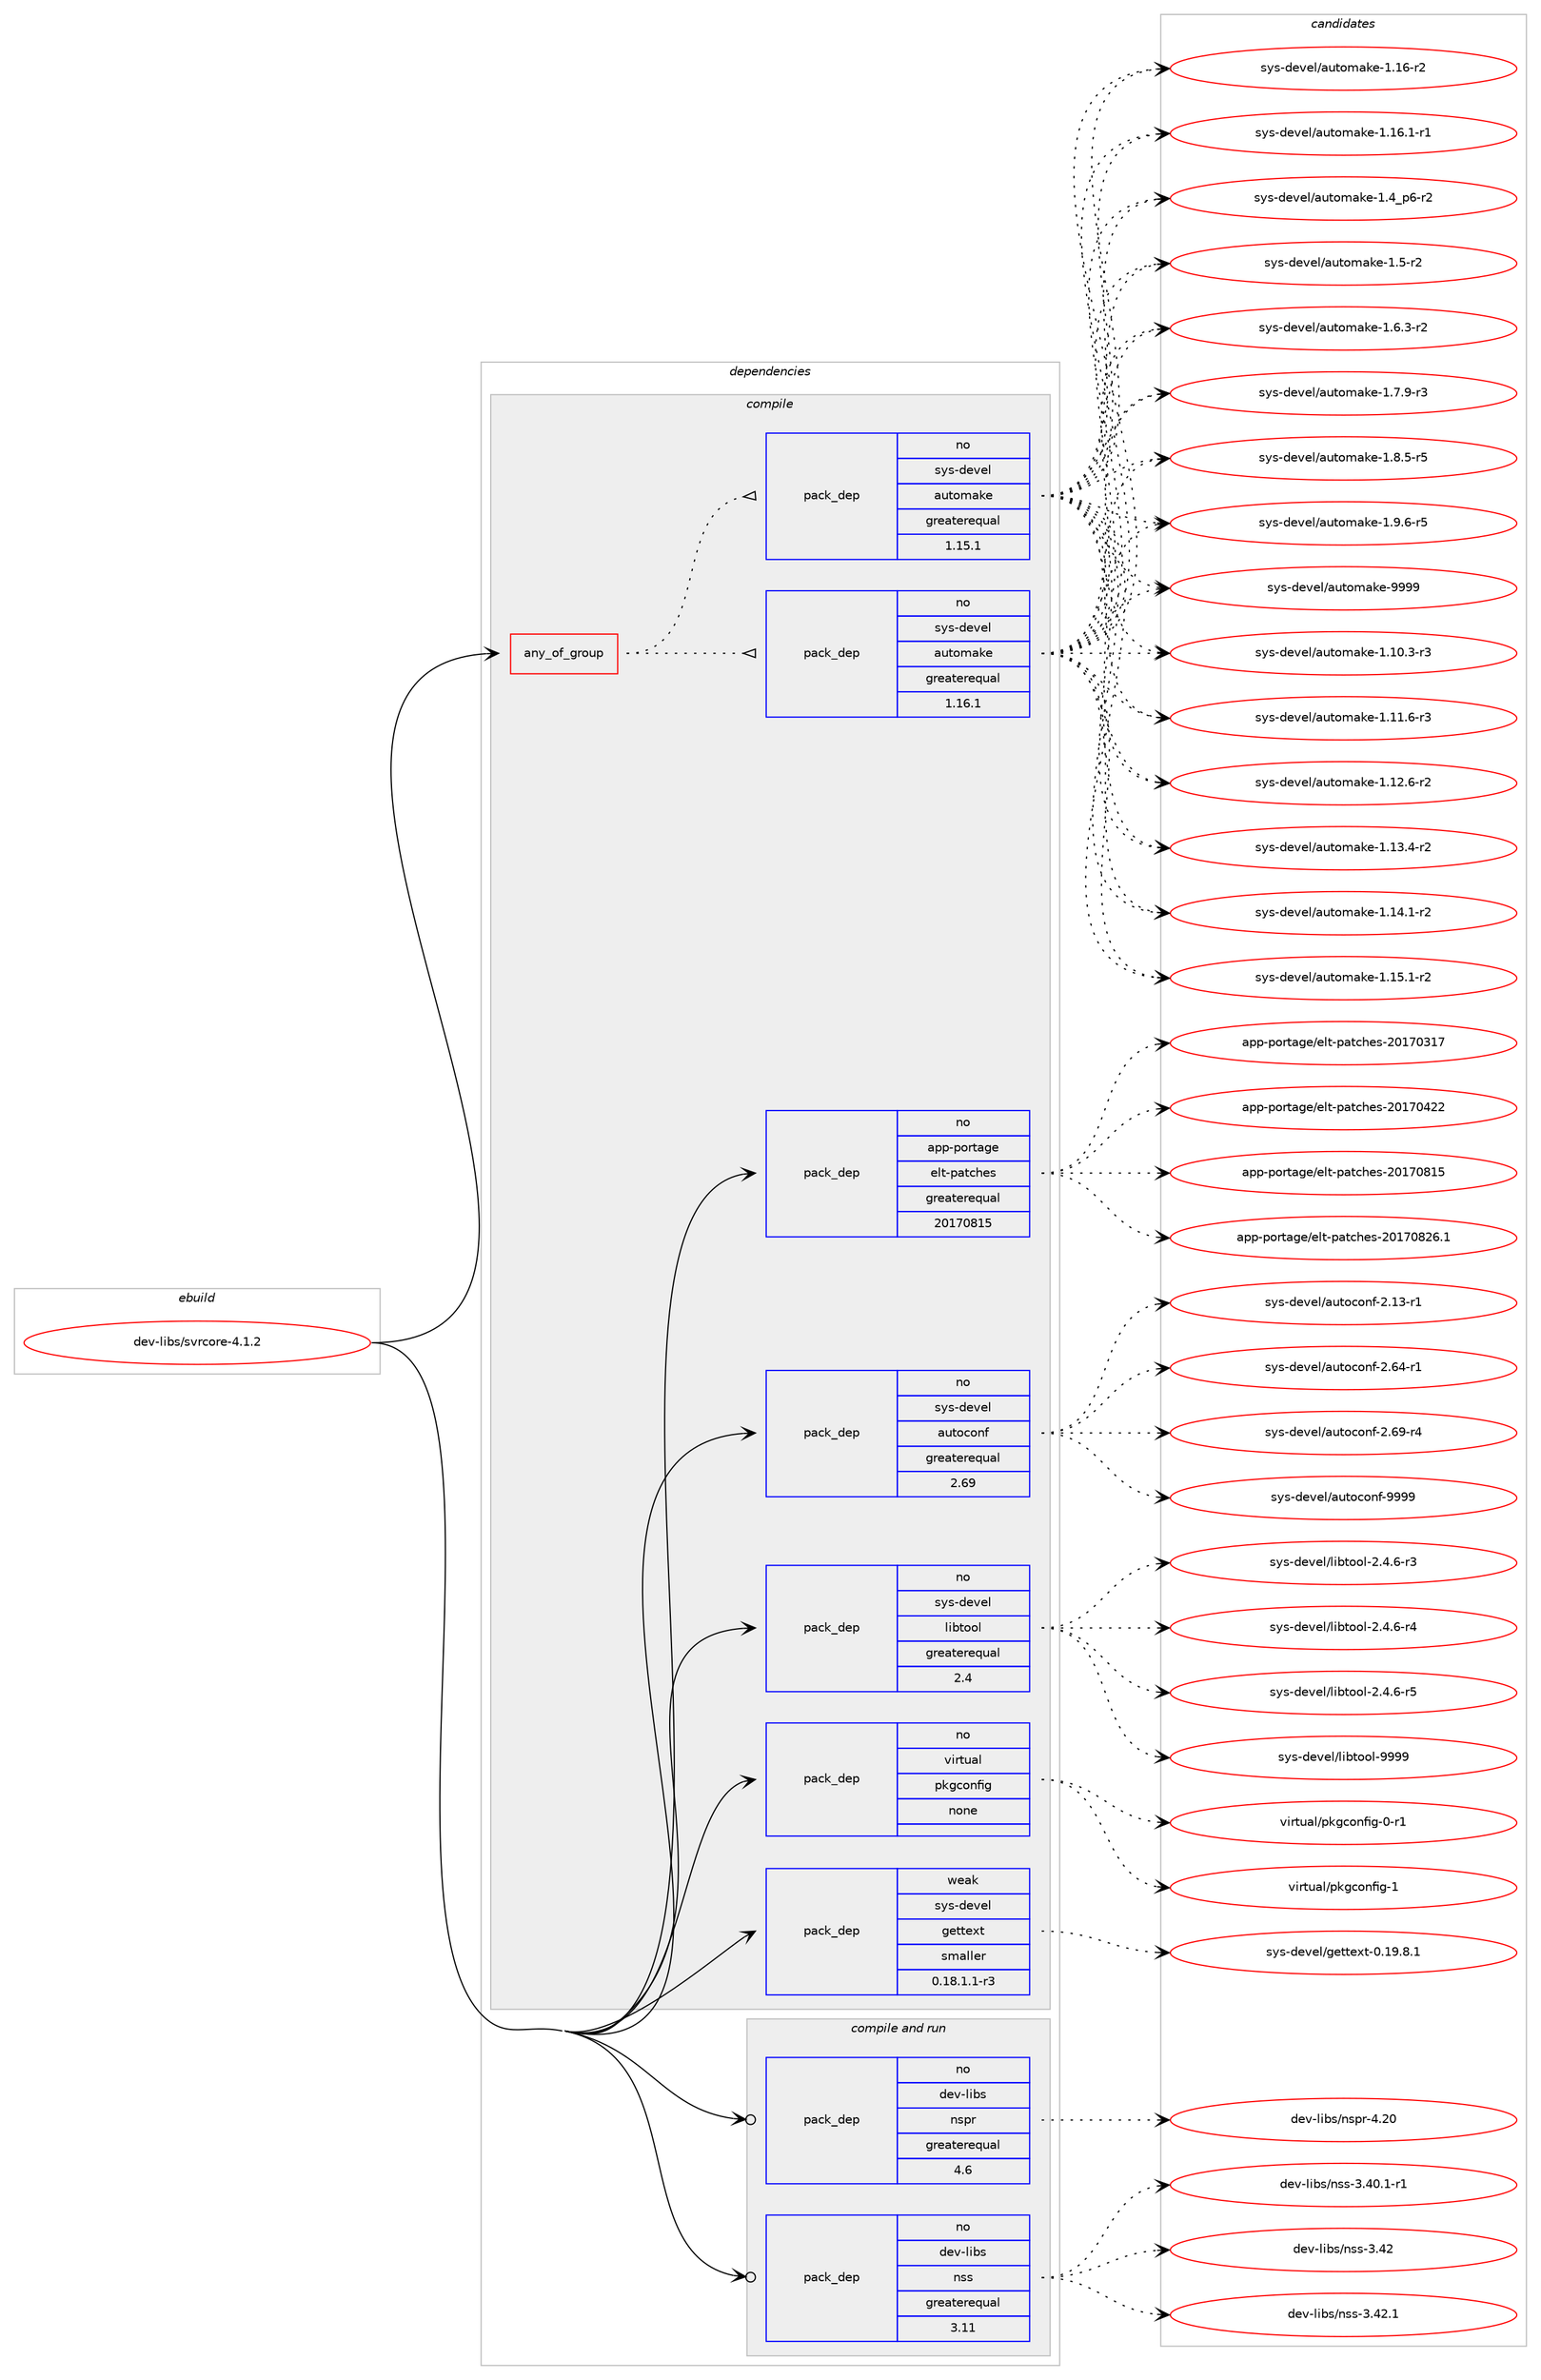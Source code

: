 digraph prolog {

# *************
# Graph options
# *************

newrank=true;
concentrate=true;
compound=true;
graph [rankdir=LR,fontname=Helvetica,fontsize=10,ranksep=1.5];#, ranksep=2.5, nodesep=0.2];
edge  [arrowhead=vee];
node  [fontname=Helvetica,fontsize=10];

# **********
# The ebuild
# **********

subgraph cluster_leftcol {
color=gray;
rank=same;
label=<<i>ebuild</i>>;
id [label="dev-libs/svrcore-4.1.2", color=red, width=4, href="../dev-libs/svrcore-4.1.2.svg"];
}

# ****************
# The dependencies
# ****************

subgraph cluster_midcol {
color=gray;
label=<<i>dependencies</i>>;
subgraph cluster_compile {
fillcolor="#eeeeee";
style=filled;
label=<<i>compile</i>>;
subgraph any22412 {
dependency1372075 [label=<<TABLE BORDER="0" CELLBORDER="1" CELLSPACING="0" CELLPADDING="4"><TR><TD CELLPADDING="10">any_of_group</TD></TR></TABLE>>, shape=none, color=red];subgraph pack982140 {
dependency1372076 [label=<<TABLE BORDER="0" CELLBORDER="1" CELLSPACING="0" CELLPADDING="4" WIDTH="220"><TR><TD ROWSPAN="6" CELLPADDING="30">pack_dep</TD></TR><TR><TD WIDTH="110">no</TD></TR><TR><TD>sys-devel</TD></TR><TR><TD>automake</TD></TR><TR><TD>greaterequal</TD></TR><TR><TD>1.16.1</TD></TR></TABLE>>, shape=none, color=blue];
}
dependency1372075:e -> dependency1372076:w [weight=20,style="dotted",arrowhead="oinv"];
subgraph pack982141 {
dependency1372077 [label=<<TABLE BORDER="0" CELLBORDER="1" CELLSPACING="0" CELLPADDING="4" WIDTH="220"><TR><TD ROWSPAN="6" CELLPADDING="30">pack_dep</TD></TR><TR><TD WIDTH="110">no</TD></TR><TR><TD>sys-devel</TD></TR><TR><TD>automake</TD></TR><TR><TD>greaterequal</TD></TR><TR><TD>1.15.1</TD></TR></TABLE>>, shape=none, color=blue];
}
dependency1372075:e -> dependency1372077:w [weight=20,style="dotted",arrowhead="oinv"];
}
id:e -> dependency1372075:w [weight=20,style="solid",arrowhead="vee"];
subgraph pack982142 {
dependency1372078 [label=<<TABLE BORDER="0" CELLBORDER="1" CELLSPACING="0" CELLPADDING="4" WIDTH="220"><TR><TD ROWSPAN="6" CELLPADDING="30">pack_dep</TD></TR><TR><TD WIDTH="110">no</TD></TR><TR><TD>app-portage</TD></TR><TR><TD>elt-patches</TD></TR><TR><TD>greaterequal</TD></TR><TR><TD>20170815</TD></TR></TABLE>>, shape=none, color=blue];
}
id:e -> dependency1372078:w [weight=20,style="solid",arrowhead="vee"];
subgraph pack982143 {
dependency1372079 [label=<<TABLE BORDER="0" CELLBORDER="1" CELLSPACING="0" CELLPADDING="4" WIDTH="220"><TR><TD ROWSPAN="6" CELLPADDING="30">pack_dep</TD></TR><TR><TD WIDTH="110">no</TD></TR><TR><TD>sys-devel</TD></TR><TR><TD>autoconf</TD></TR><TR><TD>greaterequal</TD></TR><TR><TD>2.69</TD></TR></TABLE>>, shape=none, color=blue];
}
id:e -> dependency1372079:w [weight=20,style="solid",arrowhead="vee"];
subgraph pack982144 {
dependency1372080 [label=<<TABLE BORDER="0" CELLBORDER="1" CELLSPACING="0" CELLPADDING="4" WIDTH="220"><TR><TD ROWSPAN="6" CELLPADDING="30">pack_dep</TD></TR><TR><TD WIDTH="110">no</TD></TR><TR><TD>sys-devel</TD></TR><TR><TD>libtool</TD></TR><TR><TD>greaterequal</TD></TR><TR><TD>2.4</TD></TR></TABLE>>, shape=none, color=blue];
}
id:e -> dependency1372080:w [weight=20,style="solid",arrowhead="vee"];
subgraph pack982145 {
dependency1372081 [label=<<TABLE BORDER="0" CELLBORDER="1" CELLSPACING="0" CELLPADDING="4" WIDTH="220"><TR><TD ROWSPAN="6" CELLPADDING="30">pack_dep</TD></TR><TR><TD WIDTH="110">no</TD></TR><TR><TD>virtual</TD></TR><TR><TD>pkgconfig</TD></TR><TR><TD>none</TD></TR><TR><TD></TD></TR></TABLE>>, shape=none, color=blue];
}
id:e -> dependency1372081:w [weight=20,style="solid",arrowhead="vee"];
subgraph pack982146 {
dependency1372082 [label=<<TABLE BORDER="0" CELLBORDER="1" CELLSPACING="0" CELLPADDING="4" WIDTH="220"><TR><TD ROWSPAN="6" CELLPADDING="30">pack_dep</TD></TR><TR><TD WIDTH="110">weak</TD></TR><TR><TD>sys-devel</TD></TR><TR><TD>gettext</TD></TR><TR><TD>smaller</TD></TR><TR><TD>0.18.1.1-r3</TD></TR></TABLE>>, shape=none, color=blue];
}
id:e -> dependency1372082:w [weight=20,style="solid",arrowhead="vee"];
}
subgraph cluster_compileandrun {
fillcolor="#eeeeee";
style=filled;
label=<<i>compile and run</i>>;
subgraph pack982147 {
dependency1372083 [label=<<TABLE BORDER="0" CELLBORDER="1" CELLSPACING="0" CELLPADDING="4" WIDTH="220"><TR><TD ROWSPAN="6" CELLPADDING="30">pack_dep</TD></TR><TR><TD WIDTH="110">no</TD></TR><TR><TD>dev-libs</TD></TR><TR><TD>nspr</TD></TR><TR><TD>greaterequal</TD></TR><TR><TD>4.6</TD></TR></TABLE>>, shape=none, color=blue];
}
id:e -> dependency1372083:w [weight=20,style="solid",arrowhead="odotvee"];
subgraph pack982148 {
dependency1372084 [label=<<TABLE BORDER="0" CELLBORDER="1" CELLSPACING="0" CELLPADDING="4" WIDTH="220"><TR><TD ROWSPAN="6" CELLPADDING="30">pack_dep</TD></TR><TR><TD WIDTH="110">no</TD></TR><TR><TD>dev-libs</TD></TR><TR><TD>nss</TD></TR><TR><TD>greaterequal</TD></TR><TR><TD>3.11</TD></TR></TABLE>>, shape=none, color=blue];
}
id:e -> dependency1372084:w [weight=20,style="solid",arrowhead="odotvee"];
}
subgraph cluster_run {
fillcolor="#eeeeee";
style=filled;
label=<<i>run</i>>;
}
}

# **************
# The candidates
# **************

subgraph cluster_choices {
rank=same;
color=gray;
label=<<i>candidates</i>>;

subgraph choice982140 {
color=black;
nodesep=1;
choice11512111545100101118101108479711711611110997107101454946494846514511451 [label="sys-devel/automake-1.10.3-r3", color=red, width=4,href="../sys-devel/automake-1.10.3-r3.svg"];
choice11512111545100101118101108479711711611110997107101454946494946544511451 [label="sys-devel/automake-1.11.6-r3", color=red, width=4,href="../sys-devel/automake-1.11.6-r3.svg"];
choice11512111545100101118101108479711711611110997107101454946495046544511450 [label="sys-devel/automake-1.12.6-r2", color=red, width=4,href="../sys-devel/automake-1.12.6-r2.svg"];
choice11512111545100101118101108479711711611110997107101454946495146524511450 [label="sys-devel/automake-1.13.4-r2", color=red, width=4,href="../sys-devel/automake-1.13.4-r2.svg"];
choice11512111545100101118101108479711711611110997107101454946495246494511450 [label="sys-devel/automake-1.14.1-r2", color=red, width=4,href="../sys-devel/automake-1.14.1-r2.svg"];
choice11512111545100101118101108479711711611110997107101454946495346494511450 [label="sys-devel/automake-1.15.1-r2", color=red, width=4,href="../sys-devel/automake-1.15.1-r2.svg"];
choice1151211154510010111810110847971171161111099710710145494649544511450 [label="sys-devel/automake-1.16-r2", color=red, width=4,href="../sys-devel/automake-1.16-r2.svg"];
choice11512111545100101118101108479711711611110997107101454946495446494511449 [label="sys-devel/automake-1.16.1-r1", color=red, width=4,href="../sys-devel/automake-1.16.1-r1.svg"];
choice115121115451001011181011084797117116111109971071014549465295112544511450 [label="sys-devel/automake-1.4_p6-r2", color=red, width=4,href="../sys-devel/automake-1.4_p6-r2.svg"];
choice11512111545100101118101108479711711611110997107101454946534511450 [label="sys-devel/automake-1.5-r2", color=red, width=4,href="../sys-devel/automake-1.5-r2.svg"];
choice115121115451001011181011084797117116111109971071014549465446514511450 [label="sys-devel/automake-1.6.3-r2", color=red, width=4,href="../sys-devel/automake-1.6.3-r2.svg"];
choice115121115451001011181011084797117116111109971071014549465546574511451 [label="sys-devel/automake-1.7.9-r3", color=red, width=4,href="../sys-devel/automake-1.7.9-r3.svg"];
choice115121115451001011181011084797117116111109971071014549465646534511453 [label="sys-devel/automake-1.8.5-r5", color=red, width=4,href="../sys-devel/automake-1.8.5-r5.svg"];
choice115121115451001011181011084797117116111109971071014549465746544511453 [label="sys-devel/automake-1.9.6-r5", color=red, width=4,href="../sys-devel/automake-1.9.6-r5.svg"];
choice115121115451001011181011084797117116111109971071014557575757 [label="sys-devel/automake-9999", color=red, width=4,href="../sys-devel/automake-9999.svg"];
dependency1372076:e -> choice11512111545100101118101108479711711611110997107101454946494846514511451:w [style=dotted,weight="100"];
dependency1372076:e -> choice11512111545100101118101108479711711611110997107101454946494946544511451:w [style=dotted,weight="100"];
dependency1372076:e -> choice11512111545100101118101108479711711611110997107101454946495046544511450:w [style=dotted,weight="100"];
dependency1372076:e -> choice11512111545100101118101108479711711611110997107101454946495146524511450:w [style=dotted,weight="100"];
dependency1372076:e -> choice11512111545100101118101108479711711611110997107101454946495246494511450:w [style=dotted,weight="100"];
dependency1372076:e -> choice11512111545100101118101108479711711611110997107101454946495346494511450:w [style=dotted,weight="100"];
dependency1372076:e -> choice1151211154510010111810110847971171161111099710710145494649544511450:w [style=dotted,weight="100"];
dependency1372076:e -> choice11512111545100101118101108479711711611110997107101454946495446494511449:w [style=dotted,weight="100"];
dependency1372076:e -> choice115121115451001011181011084797117116111109971071014549465295112544511450:w [style=dotted,weight="100"];
dependency1372076:e -> choice11512111545100101118101108479711711611110997107101454946534511450:w [style=dotted,weight="100"];
dependency1372076:e -> choice115121115451001011181011084797117116111109971071014549465446514511450:w [style=dotted,weight="100"];
dependency1372076:e -> choice115121115451001011181011084797117116111109971071014549465546574511451:w [style=dotted,weight="100"];
dependency1372076:e -> choice115121115451001011181011084797117116111109971071014549465646534511453:w [style=dotted,weight="100"];
dependency1372076:e -> choice115121115451001011181011084797117116111109971071014549465746544511453:w [style=dotted,weight="100"];
dependency1372076:e -> choice115121115451001011181011084797117116111109971071014557575757:w [style=dotted,weight="100"];
}
subgraph choice982141 {
color=black;
nodesep=1;
choice11512111545100101118101108479711711611110997107101454946494846514511451 [label="sys-devel/automake-1.10.3-r3", color=red, width=4,href="../sys-devel/automake-1.10.3-r3.svg"];
choice11512111545100101118101108479711711611110997107101454946494946544511451 [label="sys-devel/automake-1.11.6-r3", color=red, width=4,href="../sys-devel/automake-1.11.6-r3.svg"];
choice11512111545100101118101108479711711611110997107101454946495046544511450 [label="sys-devel/automake-1.12.6-r2", color=red, width=4,href="../sys-devel/automake-1.12.6-r2.svg"];
choice11512111545100101118101108479711711611110997107101454946495146524511450 [label="sys-devel/automake-1.13.4-r2", color=red, width=4,href="../sys-devel/automake-1.13.4-r2.svg"];
choice11512111545100101118101108479711711611110997107101454946495246494511450 [label="sys-devel/automake-1.14.1-r2", color=red, width=4,href="../sys-devel/automake-1.14.1-r2.svg"];
choice11512111545100101118101108479711711611110997107101454946495346494511450 [label="sys-devel/automake-1.15.1-r2", color=red, width=4,href="../sys-devel/automake-1.15.1-r2.svg"];
choice1151211154510010111810110847971171161111099710710145494649544511450 [label="sys-devel/automake-1.16-r2", color=red, width=4,href="../sys-devel/automake-1.16-r2.svg"];
choice11512111545100101118101108479711711611110997107101454946495446494511449 [label="sys-devel/automake-1.16.1-r1", color=red, width=4,href="../sys-devel/automake-1.16.1-r1.svg"];
choice115121115451001011181011084797117116111109971071014549465295112544511450 [label="sys-devel/automake-1.4_p6-r2", color=red, width=4,href="../sys-devel/automake-1.4_p6-r2.svg"];
choice11512111545100101118101108479711711611110997107101454946534511450 [label="sys-devel/automake-1.5-r2", color=red, width=4,href="../sys-devel/automake-1.5-r2.svg"];
choice115121115451001011181011084797117116111109971071014549465446514511450 [label="sys-devel/automake-1.6.3-r2", color=red, width=4,href="../sys-devel/automake-1.6.3-r2.svg"];
choice115121115451001011181011084797117116111109971071014549465546574511451 [label="sys-devel/automake-1.7.9-r3", color=red, width=4,href="../sys-devel/automake-1.7.9-r3.svg"];
choice115121115451001011181011084797117116111109971071014549465646534511453 [label="sys-devel/automake-1.8.5-r5", color=red, width=4,href="../sys-devel/automake-1.8.5-r5.svg"];
choice115121115451001011181011084797117116111109971071014549465746544511453 [label="sys-devel/automake-1.9.6-r5", color=red, width=4,href="../sys-devel/automake-1.9.6-r5.svg"];
choice115121115451001011181011084797117116111109971071014557575757 [label="sys-devel/automake-9999", color=red, width=4,href="../sys-devel/automake-9999.svg"];
dependency1372077:e -> choice11512111545100101118101108479711711611110997107101454946494846514511451:w [style=dotted,weight="100"];
dependency1372077:e -> choice11512111545100101118101108479711711611110997107101454946494946544511451:w [style=dotted,weight="100"];
dependency1372077:e -> choice11512111545100101118101108479711711611110997107101454946495046544511450:w [style=dotted,weight="100"];
dependency1372077:e -> choice11512111545100101118101108479711711611110997107101454946495146524511450:w [style=dotted,weight="100"];
dependency1372077:e -> choice11512111545100101118101108479711711611110997107101454946495246494511450:w [style=dotted,weight="100"];
dependency1372077:e -> choice11512111545100101118101108479711711611110997107101454946495346494511450:w [style=dotted,weight="100"];
dependency1372077:e -> choice1151211154510010111810110847971171161111099710710145494649544511450:w [style=dotted,weight="100"];
dependency1372077:e -> choice11512111545100101118101108479711711611110997107101454946495446494511449:w [style=dotted,weight="100"];
dependency1372077:e -> choice115121115451001011181011084797117116111109971071014549465295112544511450:w [style=dotted,weight="100"];
dependency1372077:e -> choice11512111545100101118101108479711711611110997107101454946534511450:w [style=dotted,weight="100"];
dependency1372077:e -> choice115121115451001011181011084797117116111109971071014549465446514511450:w [style=dotted,weight="100"];
dependency1372077:e -> choice115121115451001011181011084797117116111109971071014549465546574511451:w [style=dotted,weight="100"];
dependency1372077:e -> choice115121115451001011181011084797117116111109971071014549465646534511453:w [style=dotted,weight="100"];
dependency1372077:e -> choice115121115451001011181011084797117116111109971071014549465746544511453:w [style=dotted,weight="100"];
dependency1372077:e -> choice115121115451001011181011084797117116111109971071014557575757:w [style=dotted,weight="100"];
}
subgraph choice982142 {
color=black;
nodesep=1;
choice97112112451121111141169710310147101108116451129711699104101115455048495548514955 [label="app-portage/elt-patches-20170317", color=red, width=4,href="../app-portage/elt-patches-20170317.svg"];
choice97112112451121111141169710310147101108116451129711699104101115455048495548525050 [label="app-portage/elt-patches-20170422", color=red, width=4,href="../app-portage/elt-patches-20170422.svg"];
choice97112112451121111141169710310147101108116451129711699104101115455048495548564953 [label="app-portage/elt-patches-20170815", color=red, width=4,href="../app-portage/elt-patches-20170815.svg"];
choice971121124511211111411697103101471011081164511297116991041011154550484955485650544649 [label="app-portage/elt-patches-20170826.1", color=red, width=4,href="../app-portage/elt-patches-20170826.1.svg"];
dependency1372078:e -> choice97112112451121111141169710310147101108116451129711699104101115455048495548514955:w [style=dotted,weight="100"];
dependency1372078:e -> choice97112112451121111141169710310147101108116451129711699104101115455048495548525050:w [style=dotted,weight="100"];
dependency1372078:e -> choice97112112451121111141169710310147101108116451129711699104101115455048495548564953:w [style=dotted,weight="100"];
dependency1372078:e -> choice971121124511211111411697103101471011081164511297116991041011154550484955485650544649:w [style=dotted,weight="100"];
}
subgraph choice982143 {
color=black;
nodesep=1;
choice1151211154510010111810110847971171161119911111010245504649514511449 [label="sys-devel/autoconf-2.13-r1", color=red, width=4,href="../sys-devel/autoconf-2.13-r1.svg"];
choice1151211154510010111810110847971171161119911111010245504654524511449 [label="sys-devel/autoconf-2.64-r1", color=red, width=4,href="../sys-devel/autoconf-2.64-r1.svg"];
choice1151211154510010111810110847971171161119911111010245504654574511452 [label="sys-devel/autoconf-2.69-r4", color=red, width=4,href="../sys-devel/autoconf-2.69-r4.svg"];
choice115121115451001011181011084797117116111991111101024557575757 [label="sys-devel/autoconf-9999", color=red, width=4,href="../sys-devel/autoconf-9999.svg"];
dependency1372079:e -> choice1151211154510010111810110847971171161119911111010245504649514511449:w [style=dotted,weight="100"];
dependency1372079:e -> choice1151211154510010111810110847971171161119911111010245504654524511449:w [style=dotted,weight="100"];
dependency1372079:e -> choice1151211154510010111810110847971171161119911111010245504654574511452:w [style=dotted,weight="100"];
dependency1372079:e -> choice115121115451001011181011084797117116111991111101024557575757:w [style=dotted,weight="100"];
}
subgraph choice982144 {
color=black;
nodesep=1;
choice1151211154510010111810110847108105981161111111084550465246544511451 [label="sys-devel/libtool-2.4.6-r3", color=red, width=4,href="../sys-devel/libtool-2.4.6-r3.svg"];
choice1151211154510010111810110847108105981161111111084550465246544511452 [label="sys-devel/libtool-2.4.6-r4", color=red, width=4,href="../sys-devel/libtool-2.4.6-r4.svg"];
choice1151211154510010111810110847108105981161111111084550465246544511453 [label="sys-devel/libtool-2.4.6-r5", color=red, width=4,href="../sys-devel/libtool-2.4.6-r5.svg"];
choice1151211154510010111810110847108105981161111111084557575757 [label="sys-devel/libtool-9999", color=red, width=4,href="../sys-devel/libtool-9999.svg"];
dependency1372080:e -> choice1151211154510010111810110847108105981161111111084550465246544511451:w [style=dotted,weight="100"];
dependency1372080:e -> choice1151211154510010111810110847108105981161111111084550465246544511452:w [style=dotted,weight="100"];
dependency1372080:e -> choice1151211154510010111810110847108105981161111111084550465246544511453:w [style=dotted,weight="100"];
dependency1372080:e -> choice1151211154510010111810110847108105981161111111084557575757:w [style=dotted,weight="100"];
}
subgraph choice982145 {
color=black;
nodesep=1;
choice11810511411611797108471121071039911111010210510345484511449 [label="virtual/pkgconfig-0-r1", color=red, width=4,href="../virtual/pkgconfig-0-r1.svg"];
choice1181051141161179710847112107103991111101021051034549 [label="virtual/pkgconfig-1", color=red, width=4,href="../virtual/pkgconfig-1.svg"];
dependency1372081:e -> choice11810511411611797108471121071039911111010210510345484511449:w [style=dotted,weight="100"];
dependency1372081:e -> choice1181051141161179710847112107103991111101021051034549:w [style=dotted,weight="100"];
}
subgraph choice982146 {
color=black;
nodesep=1;
choice1151211154510010111810110847103101116116101120116454846495746564649 [label="sys-devel/gettext-0.19.8.1", color=red, width=4,href="../sys-devel/gettext-0.19.8.1.svg"];
dependency1372082:e -> choice1151211154510010111810110847103101116116101120116454846495746564649:w [style=dotted,weight="100"];
}
subgraph choice982147 {
color=black;
nodesep=1;
choice1001011184510810598115471101151121144552465048 [label="dev-libs/nspr-4.20", color=red, width=4,href="../dev-libs/nspr-4.20.svg"];
dependency1372083:e -> choice1001011184510810598115471101151121144552465048:w [style=dotted,weight="100"];
}
subgraph choice982148 {
color=black;
nodesep=1;
choice100101118451081059811547110115115455146524846494511449 [label="dev-libs/nss-3.40.1-r1", color=red, width=4,href="../dev-libs/nss-3.40.1-r1.svg"];
choice1001011184510810598115471101151154551465250 [label="dev-libs/nss-3.42", color=red, width=4,href="../dev-libs/nss-3.42.svg"];
choice10010111845108105981154711011511545514652504649 [label="dev-libs/nss-3.42.1", color=red, width=4,href="../dev-libs/nss-3.42.1.svg"];
dependency1372084:e -> choice100101118451081059811547110115115455146524846494511449:w [style=dotted,weight="100"];
dependency1372084:e -> choice1001011184510810598115471101151154551465250:w [style=dotted,weight="100"];
dependency1372084:e -> choice10010111845108105981154711011511545514652504649:w [style=dotted,weight="100"];
}
}

}
